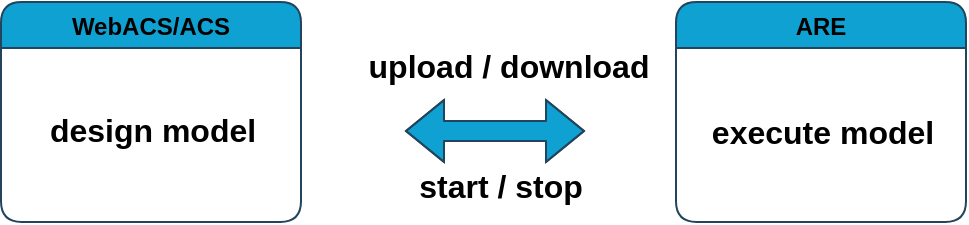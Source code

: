 <mxfile version="10.5.5"><diagram id="tv0wgzjnyjY1h6Y0RpLX" name="Page-1"><mxGraphModel dx="1394" dy="782" grid="1" gridSize="10" guides="1" tooltips="1" connect="1" arrows="1" fold="1" page="1" pageScale="1" pageWidth="583" pageHeight="413" math="0" shadow="0"><root><mxCell id="0"/><mxCell id="1" parent="0"/><mxCell id="Bf2REI3liKRZ13rmulum-2" value="" style="shape=flexArrow;endArrow=classic;startArrow=classic;html=1;fillColor=#0EA1D2;strokeColor=#23445d;" edge="1" parent="1"><mxGeometry width="50" height="50" relative="1" as="geometry"><mxPoint x="214.5" y="74.5" as="sourcePoint"/><mxPoint x="304.5" y="74.5" as="targetPoint"/><Array as="points"><mxPoint x="322" y="74.5"/></Array></mxGeometry></mxCell><mxCell id="Bf2REI3liKRZ13rmulum-9" value="" style="group" vertex="1" connectable="0" parent="1"><mxGeometry x="12.5" y="10" width="150" height="110" as="geometry"/></mxCell><mxCell id="Bf2REI3liKRZ13rmulum-4" value="WebACS/ACS" style="swimlane;rounded=1;fillColor=#0EA1D2;strokeColor=#23445d;gradientColor=none;swimlaneFillColor=none;" vertex="1" parent="Bf2REI3liKRZ13rmulum-9"><mxGeometry width="150" height="110" as="geometry"/></mxCell><mxCell id="Bf2REI3liKRZ13rmulum-5" value="&lt;font style=&quot;font-size: 16px;&quot;&gt;&lt;b style=&quot;font-size: 16px;&quot;&gt;design model&lt;/b&gt;&lt;/font&gt;" style="text;html=1;resizable=0;points=[];autosize=1;align=center;verticalAlign=top;spacingTop=0;spacing=0;fontSize=16;" vertex="1" parent="Bf2REI3liKRZ13rmulum-4"><mxGeometry x="10" y="50" width="130" height="20" as="geometry"/></mxCell><mxCell id="Bf2REI3liKRZ13rmulum-6" value="ARE" style="swimlane;rounded=1;fillColor=#0EA1D2;strokeColor=#23445d;" vertex="1" parent="1"><mxGeometry x="350" y="10" width="145" height="110" as="geometry"/></mxCell><mxCell id="Bf2REI3liKRZ13rmulum-7" value="&lt;font style=&quot;font-size: 16px&quot;&gt;&lt;b&gt;execute model&lt;/b&gt;&lt;/font&gt;" style="text;html=1;resizable=0;points=[];autosize=1;align=center;verticalAlign=middle;spacingTop=0;imageAlign=center;labelBackgroundColor=none;labelBorderColor=none;spacing=0;" vertex="1" parent="Bf2REI3liKRZ13rmulum-6"><mxGeometry x="7.5" y="55" width="130" height="20" as="geometry"/></mxCell><mxCell id="Bf2REI3liKRZ13rmulum-13" value="&lt;div&gt;&lt;b&gt;upload / download&lt;/b&gt;&lt;/div&gt;" style="text;html=1;resizable=0;points=[];autosize=1;align=center;verticalAlign=top;spacingTop=-4;fontSize=16;" vertex="1" parent="1"><mxGeometry x="185.5" y="30" width="160" height="20" as="geometry"/></mxCell><mxCell id="Bf2REI3liKRZ13rmulum-14" value="&lt;b&gt;start / stop&lt;/b&gt;" style="text;html=1;resizable=0;points=[];autosize=1;align=center;verticalAlign=top;spacingTop=-4;fontSize=16;" vertex="1" parent="1"><mxGeometry x="211.5" y="90" width="100" height="20" as="geometry"/></mxCell></root></mxGraphModel></diagram></mxfile>